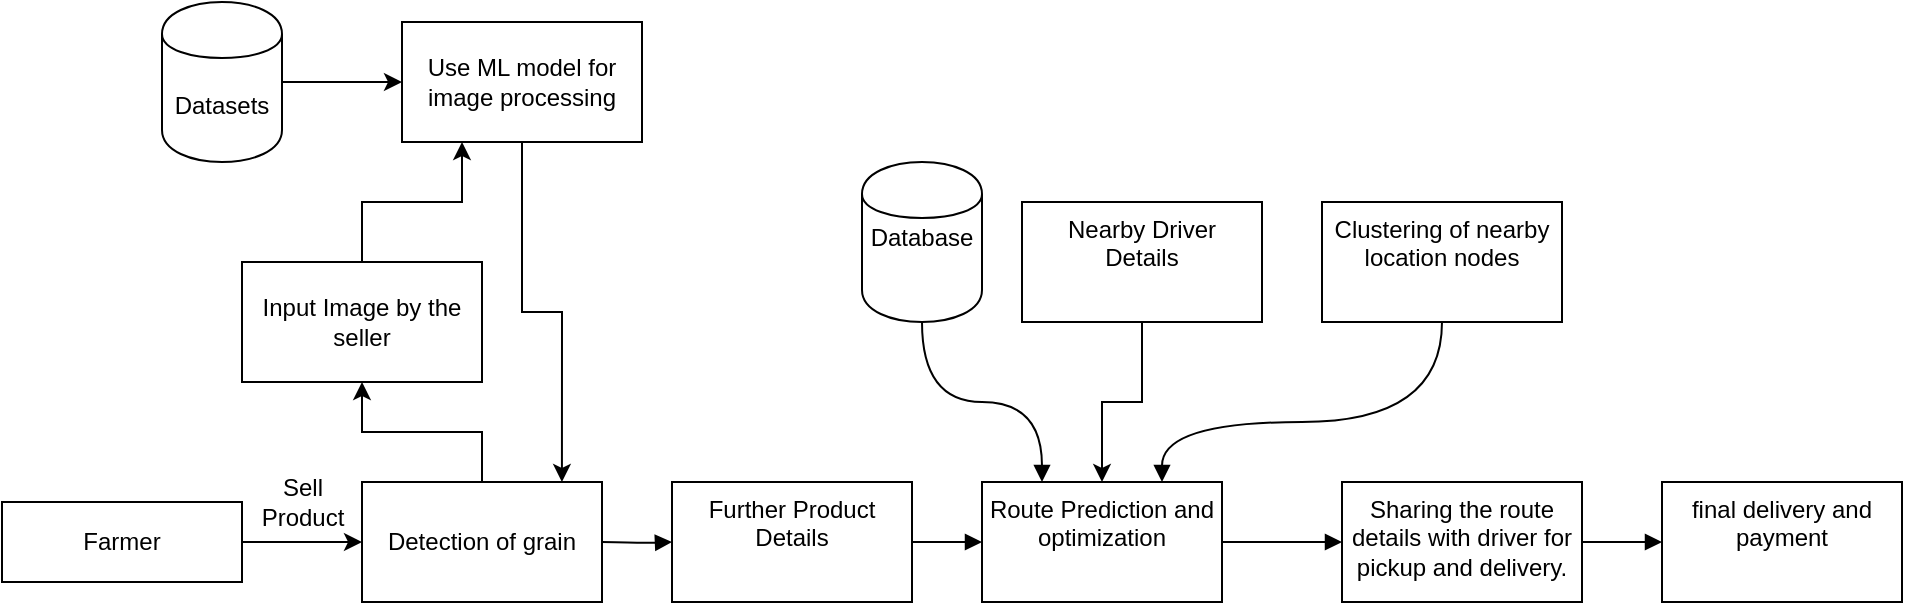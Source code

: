 <mxfile version="14.0.0" type="google"><diagram id="POtAgTqi6SwnMo_OHQrQ" name="Page-1"><mxGraphModel dx="1871" dy="529" grid="1" gridSize="10" guides="1" tooltips="1" connect="1" arrows="1" fold="1" page="1" pageScale="1" pageWidth="850" pageHeight="1100" math="0" shadow="0"><root><mxCell id="0"/><mxCell id="1" parent="0"/><mxCell id="dhZOL8i4TiB9UwrAtYsx-12" value="" style="edgeStyle=orthogonalEdgeStyle;curved=1;rounded=0;orthogonalLoop=1;jettySize=auto;html=1;startArrow=none;startFill=0;endArrow=block;endFill=1;" parent="1" target="dhZOL8i4TiB9UwrAtYsx-11" edge="1"><mxGeometry relative="1" as="geometry"><mxPoint x="250" y="510.059" as="sourcePoint"/></mxGeometry></mxCell><mxCell id="dhZOL8i4TiB9UwrAtYsx-14" value="" style="edgeStyle=orthogonalEdgeStyle;curved=1;rounded=0;orthogonalLoop=1;jettySize=auto;html=1;startArrow=none;startFill=0;endArrow=block;endFill=1;" parent="1" source="dhZOL8i4TiB9UwrAtYsx-11" target="dhZOL8i4TiB9UwrAtYsx-13" edge="1"><mxGeometry relative="1" as="geometry"/></mxCell><mxCell id="dhZOL8i4TiB9UwrAtYsx-11" value="Further Product Details" style="whiteSpace=wrap;html=1;verticalAlign=top;" parent="1" vertex="1"><mxGeometry x="285" y="480" width="120" height="60" as="geometry"/></mxCell><mxCell id="dhZOL8i4TiB9UwrAtYsx-18" value="" style="edgeStyle=orthogonalEdgeStyle;curved=1;rounded=0;orthogonalLoop=1;jettySize=auto;html=1;startArrow=none;startFill=0;endArrow=block;endFill=1;entryX=0.25;entryY=0;entryDx=0;entryDy=0;" parent="1" source="dhZOL8i4TiB9UwrAtYsx-17" target="dhZOL8i4TiB9UwrAtYsx-13" edge="1"><mxGeometry relative="1" as="geometry"/></mxCell><mxCell id="dhZOL8i4TiB9UwrAtYsx-20" value="" style="edgeStyle=orthogonalEdgeStyle;curved=1;rounded=0;orthogonalLoop=1;jettySize=auto;html=1;startArrow=none;startFill=0;endArrow=block;endFill=1;" parent="1" source="dhZOL8i4TiB9UwrAtYsx-19" target="dhZOL8i4TiB9UwrAtYsx-13" edge="1"><mxGeometry relative="1" as="geometry"><Array as="points"><mxPoint x="670" y="450"/><mxPoint x="530" y="450"/></Array></mxGeometry></mxCell><mxCell id="FeXx0ZpHGeIOVxn7NRI6-2" value="" style="edgeStyle=orthogonalEdgeStyle;rounded=0;orthogonalLoop=1;jettySize=auto;html=1;" edge="1" parent="1" source="FeXx0ZpHGeIOVxn7NRI6-1" target="dhZOL8i4TiB9UwrAtYsx-13"><mxGeometry relative="1" as="geometry"/></mxCell><mxCell id="dhZOL8i4TiB9UwrAtYsx-13" value="Route Prediction and optimization" style="whiteSpace=wrap;html=1;verticalAlign=top;" parent="1" vertex="1"><mxGeometry x="440" y="480" width="120" height="60" as="geometry"/></mxCell><mxCell id="dhZOL8i4TiB9UwrAtYsx-17" value="Database" style="shape=cylinder;whiteSpace=wrap;html=1;boundedLbl=1;backgroundOutline=1;verticalAlign=top;" parent="1" vertex="1"><mxGeometry x="380" y="320" width="60" height="80" as="geometry"/></mxCell><mxCell id="dhZOL8i4TiB9UwrAtYsx-19" value="Clustering of nearby location nodes" style="whiteSpace=wrap;html=1;verticalAlign=top;" parent="1" vertex="1"><mxGeometry x="610" y="340" width="120" height="60" as="geometry"/></mxCell><mxCell id="dhZOL8i4TiB9UwrAtYsx-29" value="" style="edgeStyle=orthogonalEdgeStyle;curved=1;rounded=0;orthogonalLoop=1;jettySize=auto;html=1;startArrow=none;startFill=0;endArrow=block;endFill=1;exitX=1;exitY=0.5;exitDx=0;exitDy=0;" parent="1" source="dhZOL8i4TiB9UwrAtYsx-13" target="dhZOL8i4TiB9UwrAtYsx-28" edge="1"><mxGeometry relative="1" as="geometry"><mxPoint x="660" y="650" as="sourcePoint"/></mxGeometry></mxCell><mxCell id="dhZOL8i4TiB9UwrAtYsx-35" value="" style="edgeStyle=orthogonalEdgeStyle;rounded=0;orthogonalLoop=1;jettySize=auto;html=1;startArrow=none;startFill=0;endArrow=block;endFill=1;" parent="1" source="dhZOL8i4TiB9UwrAtYsx-28" target="dhZOL8i4TiB9UwrAtYsx-34" edge="1"><mxGeometry relative="1" as="geometry"/></mxCell><mxCell id="dhZOL8i4TiB9UwrAtYsx-28" value="Sharing the route details with driver for pickup and delivery." style="whiteSpace=wrap;html=1;verticalAlign=top;" parent="1" vertex="1"><mxGeometry x="620" y="480" width="120" height="60" as="geometry"/></mxCell><mxCell id="dhZOL8i4TiB9UwrAtYsx-34" value="final delivery and payment" style="whiteSpace=wrap;html=1;verticalAlign=top;" parent="1" vertex="1"><mxGeometry x="780" y="480" width="120" height="60" as="geometry"/></mxCell><mxCell id="k3aPPOSQjhcvpop0mptT-2" value="" style="edgeStyle=orthogonalEdgeStyle;rounded=0;orthogonalLoop=1;jettySize=auto;html=1;" parent="1" source="j-UfDAlWqqKzogljjl_R-1" target="k3aPPOSQjhcvpop0mptT-1" edge="1"><mxGeometry relative="1" as="geometry"/></mxCell><mxCell id="j-UfDAlWqqKzogljjl_R-1" value="Farmer" style="rounded=0;whiteSpace=wrap;html=1;" parent="1" vertex="1"><mxGeometry x="-50" y="490" width="120" height="40" as="geometry"/></mxCell><mxCell id="k3aPPOSQjhcvpop0mptT-5" value="" style="edgeStyle=orthogonalEdgeStyle;rounded=0;orthogonalLoop=1;jettySize=auto;html=1;" parent="1" source="k3aPPOSQjhcvpop0mptT-1" target="k3aPPOSQjhcvpop0mptT-4" edge="1"><mxGeometry relative="1" as="geometry"/></mxCell><mxCell id="k3aPPOSQjhcvpop0mptT-1" value="Detection of grain" style="rounded=0;whiteSpace=wrap;html=1;" parent="1" vertex="1"><mxGeometry x="130" y="480" width="120" height="60" as="geometry"/></mxCell><mxCell id="k3aPPOSQjhcvpop0mptT-3" value="Sell &lt;br&gt;Product" style="text;html=1;align=center;verticalAlign=middle;resizable=0;points=[];autosize=1;" parent="1" vertex="1"><mxGeometry x="70" y="475" width="60" height="30" as="geometry"/></mxCell><mxCell id="k3aPPOSQjhcvpop0mptT-7" value="" style="edgeStyle=orthogonalEdgeStyle;rounded=0;orthogonalLoop=1;jettySize=auto;html=1;entryX=0.25;entryY=1;entryDx=0;entryDy=0;" parent="1" source="k3aPPOSQjhcvpop0mptT-4" target="k3aPPOSQjhcvpop0mptT-6" edge="1"><mxGeometry relative="1" as="geometry"/></mxCell><mxCell id="k3aPPOSQjhcvpop0mptT-4" value="Input Image by the seller" style="rounded=0;whiteSpace=wrap;html=1;" parent="1" vertex="1"><mxGeometry x="70" y="370" width="120" height="60" as="geometry"/></mxCell><mxCell id="k3aPPOSQjhcvpop0mptT-9" value="" style="edgeStyle=orthogonalEdgeStyle;rounded=0;orthogonalLoop=1;jettySize=auto;html=1;" parent="1" source="k3aPPOSQjhcvpop0mptT-8" target="k3aPPOSQjhcvpop0mptT-6" edge="1"><mxGeometry relative="1" as="geometry"/></mxCell><mxCell id="k3aPPOSQjhcvpop0mptT-11" value="" style="edgeStyle=orthogonalEdgeStyle;rounded=0;orthogonalLoop=1;jettySize=auto;html=1;entryX=0.833;entryY=0;entryDx=0;entryDy=0;entryPerimeter=0;" parent="1" source="k3aPPOSQjhcvpop0mptT-6" target="k3aPPOSQjhcvpop0mptT-1" edge="1"><mxGeometry relative="1" as="geometry"><mxPoint x="360" y="280.0" as="targetPoint"/></mxGeometry></mxCell><mxCell id="k3aPPOSQjhcvpop0mptT-6" value="Use ML model for image processing" style="rounded=0;whiteSpace=wrap;html=1;" parent="1" vertex="1"><mxGeometry x="150" y="250" width="120" height="60" as="geometry"/></mxCell><mxCell id="k3aPPOSQjhcvpop0mptT-8" value="Datasets" style="shape=cylinder;whiteSpace=wrap;html=1;boundedLbl=1;backgroundOutline=1;rounded=0;" parent="1" vertex="1"><mxGeometry x="30" y="240" width="60" height="80" as="geometry"/></mxCell><mxCell id="FeXx0ZpHGeIOVxn7NRI6-1" value="Nearby Driver &lt;br&gt;Details" style="whiteSpace=wrap;html=1;verticalAlign=top;" vertex="1" parent="1"><mxGeometry x="460" y="340" width="120" height="60" as="geometry"/></mxCell></root></mxGraphModel></diagram></mxfile>